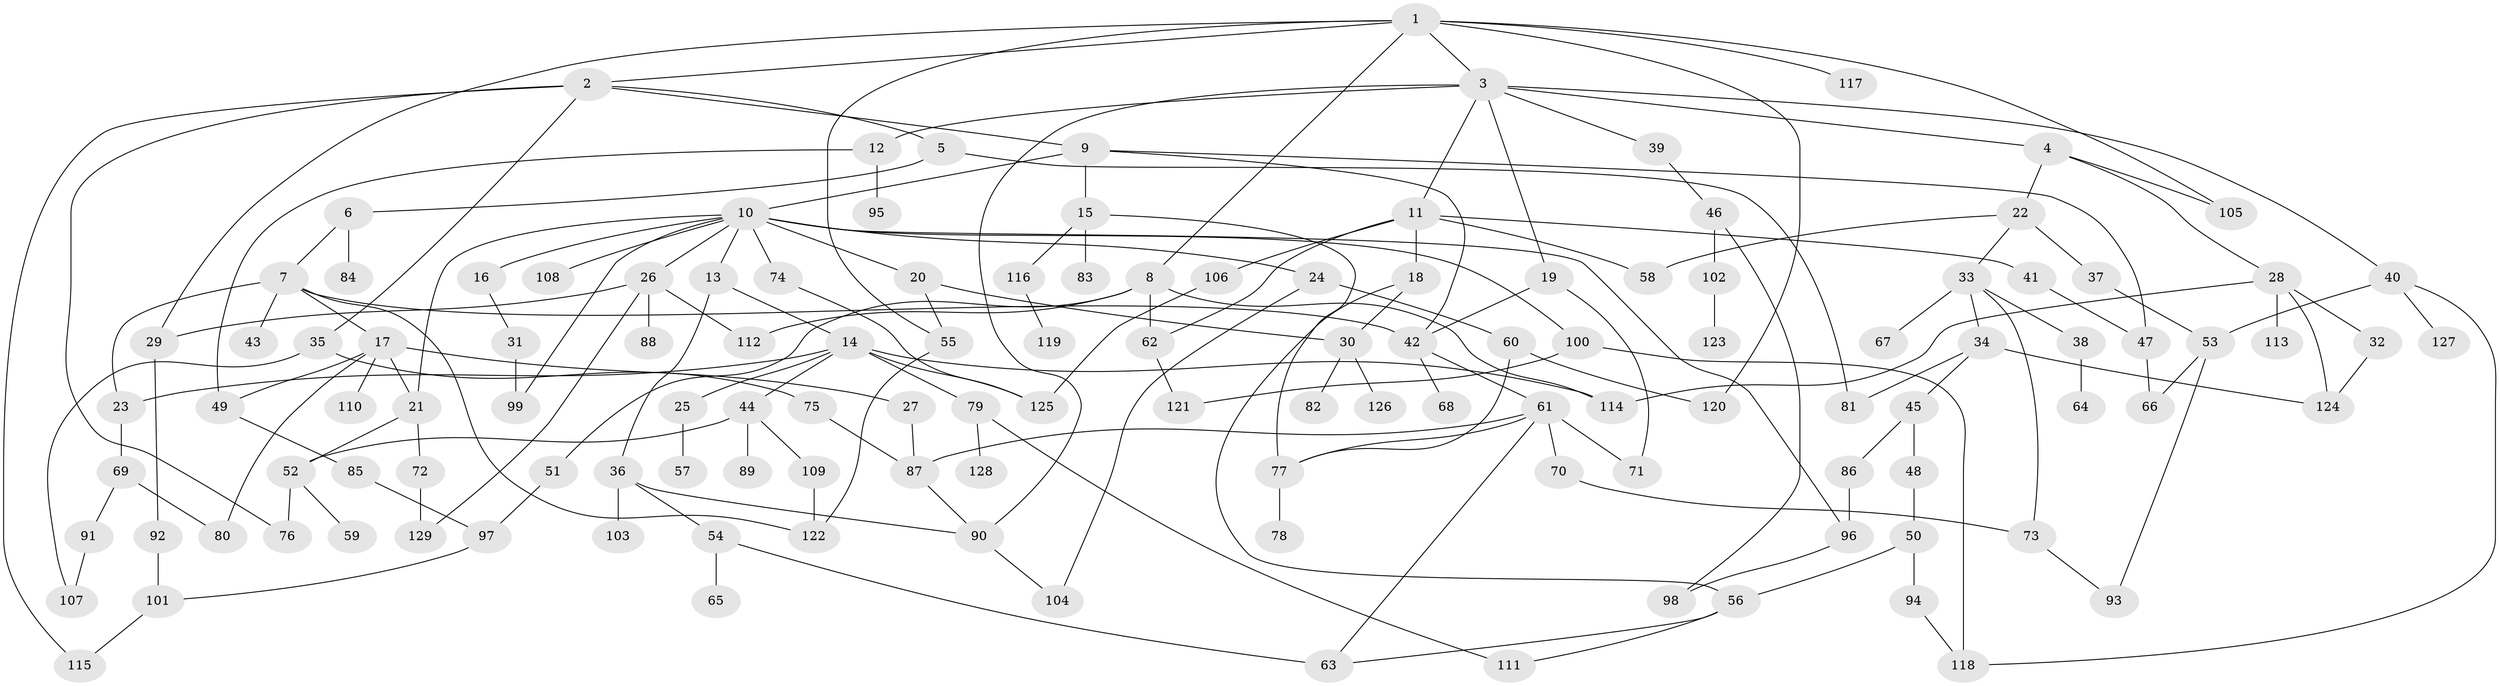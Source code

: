 // coarse degree distribution, {9: 0.03333333333333333, 4: 0.08888888888888889, 3: 0.3, 7: 0.022222222222222223, 5: 0.05555555555555555, 12: 0.011111111111111112, 6: 0.022222222222222223, 8: 0.022222222222222223, 2: 0.25555555555555554, 1: 0.18888888888888888}
// Generated by graph-tools (version 1.1) at 2025/23/03/03/25 07:23:31]
// undirected, 129 vertices, 181 edges
graph export_dot {
graph [start="1"]
  node [color=gray90,style=filled];
  1;
  2;
  3;
  4;
  5;
  6;
  7;
  8;
  9;
  10;
  11;
  12;
  13;
  14;
  15;
  16;
  17;
  18;
  19;
  20;
  21;
  22;
  23;
  24;
  25;
  26;
  27;
  28;
  29;
  30;
  31;
  32;
  33;
  34;
  35;
  36;
  37;
  38;
  39;
  40;
  41;
  42;
  43;
  44;
  45;
  46;
  47;
  48;
  49;
  50;
  51;
  52;
  53;
  54;
  55;
  56;
  57;
  58;
  59;
  60;
  61;
  62;
  63;
  64;
  65;
  66;
  67;
  68;
  69;
  70;
  71;
  72;
  73;
  74;
  75;
  76;
  77;
  78;
  79;
  80;
  81;
  82;
  83;
  84;
  85;
  86;
  87;
  88;
  89;
  90;
  91;
  92;
  93;
  94;
  95;
  96;
  97;
  98;
  99;
  100;
  101;
  102;
  103;
  104;
  105;
  106;
  107;
  108;
  109;
  110;
  111;
  112;
  113;
  114;
  115;
  116;
  117;
  118;
  119;
  120;
  121;
  122;
  123;
  124;
  125;
  126;
  127;
  128;
  129;
  1 -- 2;
  1 -- 3;
  1 -- 8;
  1 -- 105;
  1 -- 117;
  1 -- 120;
  1 -- 29;
  1 -- 55;
  2 -- 5;
  2 -- 9;
  2 -- 35;
  2 -- 115;
  2 -- 76;
  3 -- 4;
  3 -- 11;
  3 -- 12;
  3 -- 19;
  3 -- 39;
  3 -- 40;
  3 -- 90;
  4 -- 22;
  4 -- 28;
  4 -- 105;
  5 -- 6;
  5 -- 81;
  6 -- 7;
  6 -- 84;
  7 -- 17;
  7 -- 43;
  7 -- 122;
  7 -- 23;
  7 -- 42;
  8 -- 51;
  8 -- 62;
  8 -- 114;
  8 -- 112;
  9 -- 10;
  9 -- 15;
  9 -- 42;
  9 -- 47;
  10 -- 13;
  10 -- 16;
  10 -- 20;
  10 -- 21;
  10 -- 24;
  10 -- 26;
  10 -- 74;
  10 -- 96;
  10 -- 99;
  10 -- 100;
  10 -- 108;
  11 -- 18;
  11 -- 41;
  11 -- 58;
  11 -- 106;
  11 -- 62;
  12 -- 95;
  12 -- 49;
  13 -- 14;
  13 -- 36;
  14 -- 23;
  14 -- 25;
  14 -- 44;
  14 -- 79;
  14 -- 114;
  14 -- 125;
  15 -- 77;
  15 -- 83;
  15 -- 116;
  16 -- 31;
  17 -- 27;
  17 -- 49;
  17 -- 80;
  17 -- 110;
  17 -- 21;
  18 -- 30;
  18 -- 56;
  19 -- 71;
  19 -- 42;
  20 -- 55;
  20 -- 30;
  21 -- 52;
  21 -- 72;
  22 -- 33;
  22 -- 37;
  22 -- 58;
  23 -- 69;
  24 -- 60;
  24 -- 104;
  25 -- 57;
  26 -- 29;
  26 -- 88;
  26 -- 112;
  26 -- 129;
  27 -- 87;
  28 -- 32;
  28 -- 113;
  28 -- 114;
  28 -- 124;
  29 -- 92;
  30 -- 82;
  30 -- 126;
  31 -- 99;
  32 -- 124;
  33 -- 34;
  33 -- 38;
  33 -- 67;
  33 -- 73;
  34 -- 45;
  34 -- 81;
  34 -- 124;
  35 -- 75;
  35 -- 107;
  36 -- 54;
  36 -- 103;
  36 -- 90;
  37 -- 53;
  38 -- 64;
  39 -- 46;
  40 -- 53;
  40 -- 118;
  40 -- 127;
  41 -- 47;
  42 -- 61;
  42 -- 68;
  44 -- 89;
  44 -- 109;
  44 -- 52;
  45 -- 48;
  45 -- 86;
  46 -- 98;
  46 -- 102;
  47 -- 66;
  48 -- 50;
  49 -- 85;
  50 -- 94;
  50 -- 56;
  51 -- 97;
  52 -- 59;
  52 -- 76;
  53 -- 66;
  53 -- 93;
  54 -- 65;
  54 -- 63;
  55 -- 122;
  56 -- 111;
  56 -- 63;
  60 -- 120;
  60 -- 77;
  61 -- 63;
  61 -- 70;
  61 -- 77;
  61 -- 87;
  61 -- 71;
  62 -- 121;
  69 -- 91;
  69 -- 80;
  70 -- 73;
  72 -- 129;
  73 -- 93;
  74 -- 125;
  75 -- 87;
  77 -- 78;
  79 -- 111;
  79 -- 128;
  85 -- 97;
  86 -- 96;
  87 -- 90;
  90 -- 104;
  91 -- 107;
  92 -- 101;
  94 -- 118;
  96 -- 98;
  97 -- 101;
  100 -- 121;
  100 -- 118;
  101 -- 115;
  102 -- 123;
  106 -- 125;
  109 -- 122;
  116 -- 119;
}
